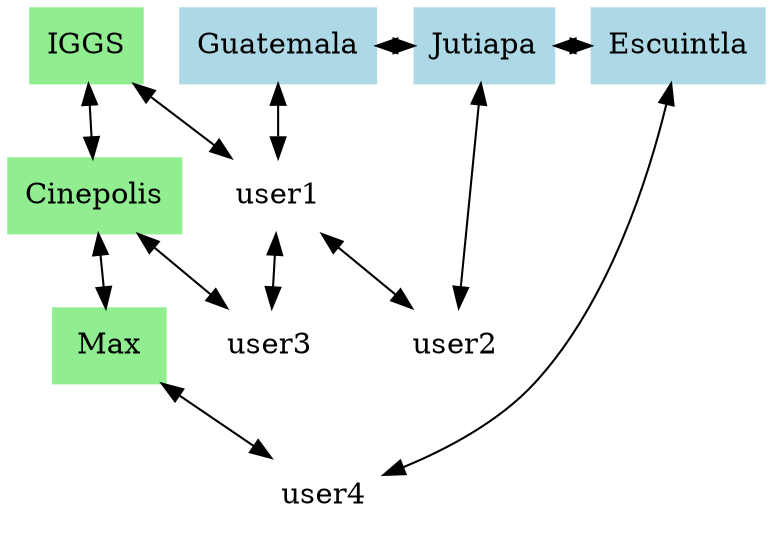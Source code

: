 digraph MatrizDispersa {
rankdir=TB;
node[shape=box, style=filled, color=lightgrey];
{ rank=same; H_Guatemala[label="Guatemala", color=lightblue]; H_Jutiapa[label="Jutiapa", color=lightblue]; H_Escuintla[label="Escuintla", color=lightblue]; }
V_IGGS[label="IGGS", color=lightgreen];
V_Cinepolis[label="Cinepolis", color=lightgreen];
V_Max[label="Max", color=lightgreen];
N_user1[label="user1", color=white];
N_user3[label="user3", color=white];
N_user2[label="user2", color=white];
N_user4[label="user4", color=white];
H_Guatemala -> H_Jutiapa [dir=both];
H_Guatemala -> N_user1 [dir=both];
N_user1 -> N_user3 [dir=both];
H_Jutiapa -> H_Escuintla [dir=both];
H_Jutiapa -> N_user2 [dir=both];
H_Escuintla -> N_user4 [dir=both];
V_IGGS -> V_Cinepolis [dir=both];
V_IGGS -> N_user1 [dir=both];
N_user1 -> N_user2 [dir=both];
V_Cinepolis -> V_Max [dir=both];
V_Cinepolis -> N_user3 [dir=both];
V_Max -> N_user4 [dir=both];
}
